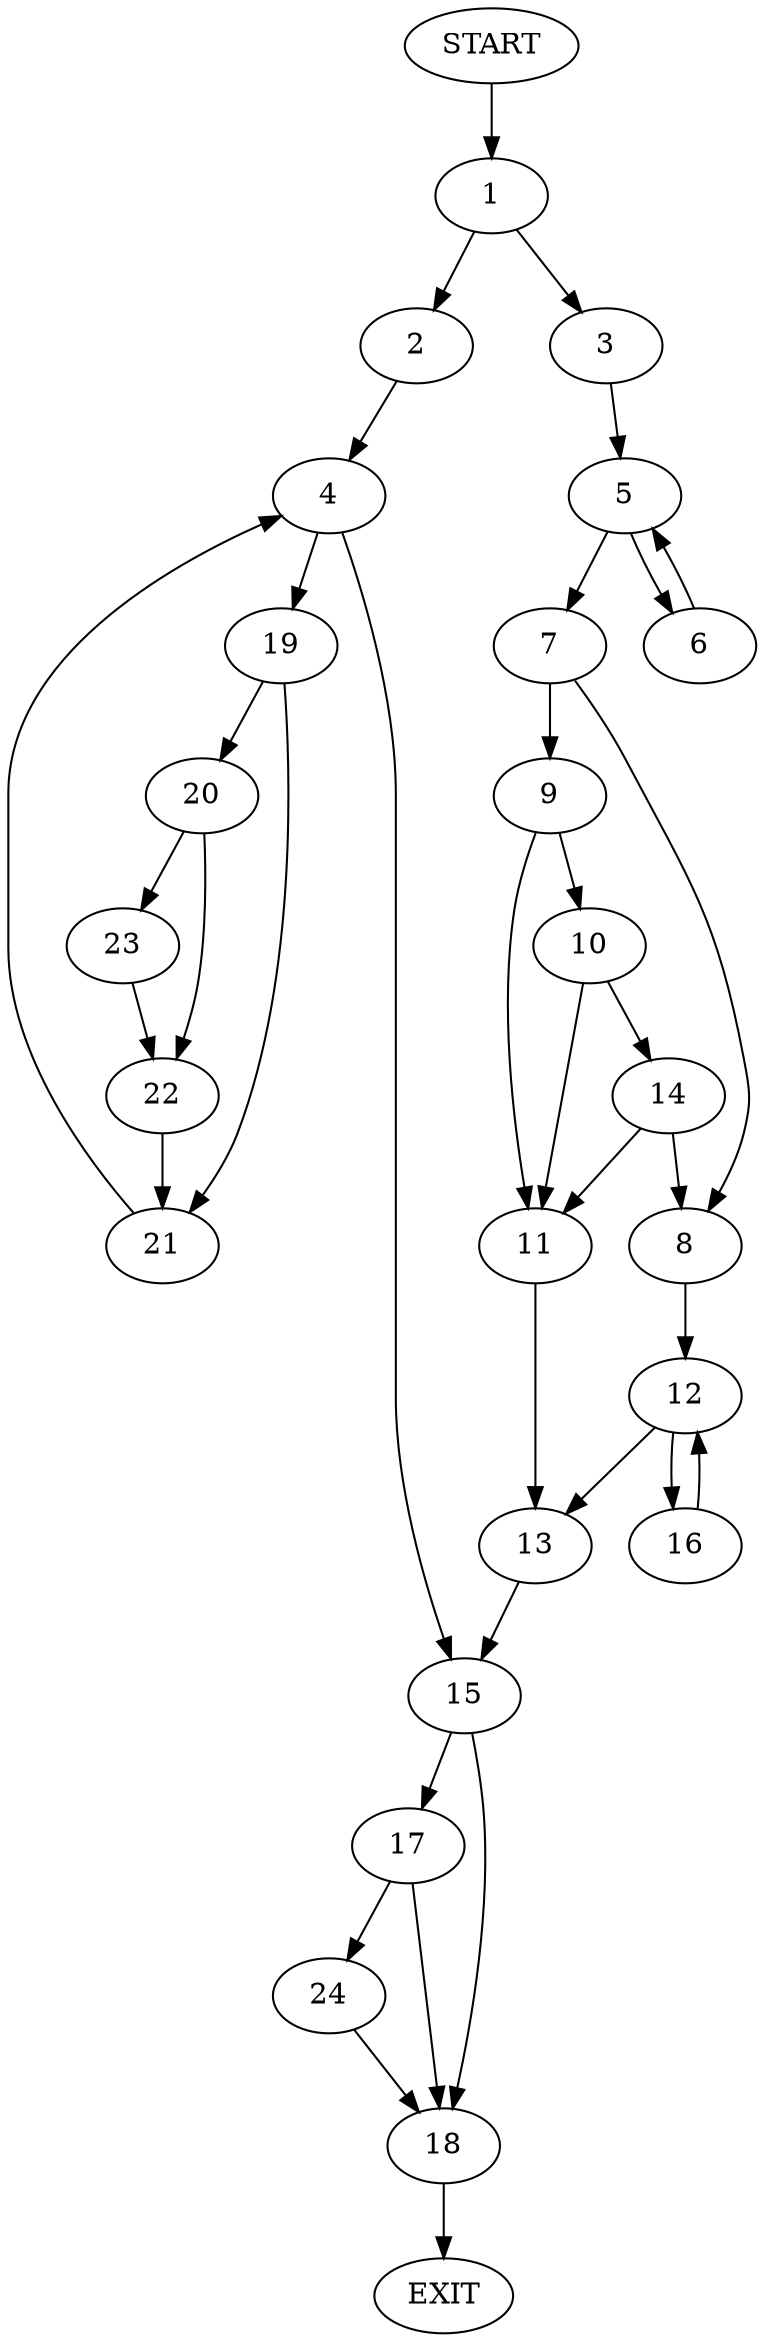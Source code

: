 digraph {
0 [label="START"]
25 [label="EXIT"]
0 -> 1
1 -> 2
1 -> 3
2 -> 4
3 -> 5
5 -> 6
5 -> 7
7 -> 8
7 -> 9
6 -> 5
9 -> 10
9 -> 11
8 -> 12
11 -> 13
10 -> 11
10 -> 14
14 -> 8
14 -> 11
13 -> 15
12 -> 16
12 -> 13
16 -> 12
15 -> 17
15 -> 18
4 -> 15
4 -> 19
19 -> 20
19 -> 21
20 -> 22
20 -> 23
21 -> 4
22 -> 21
23 -> 22
17 -> 18
17 -> 24
18 -> 25
24 -> 18
}
